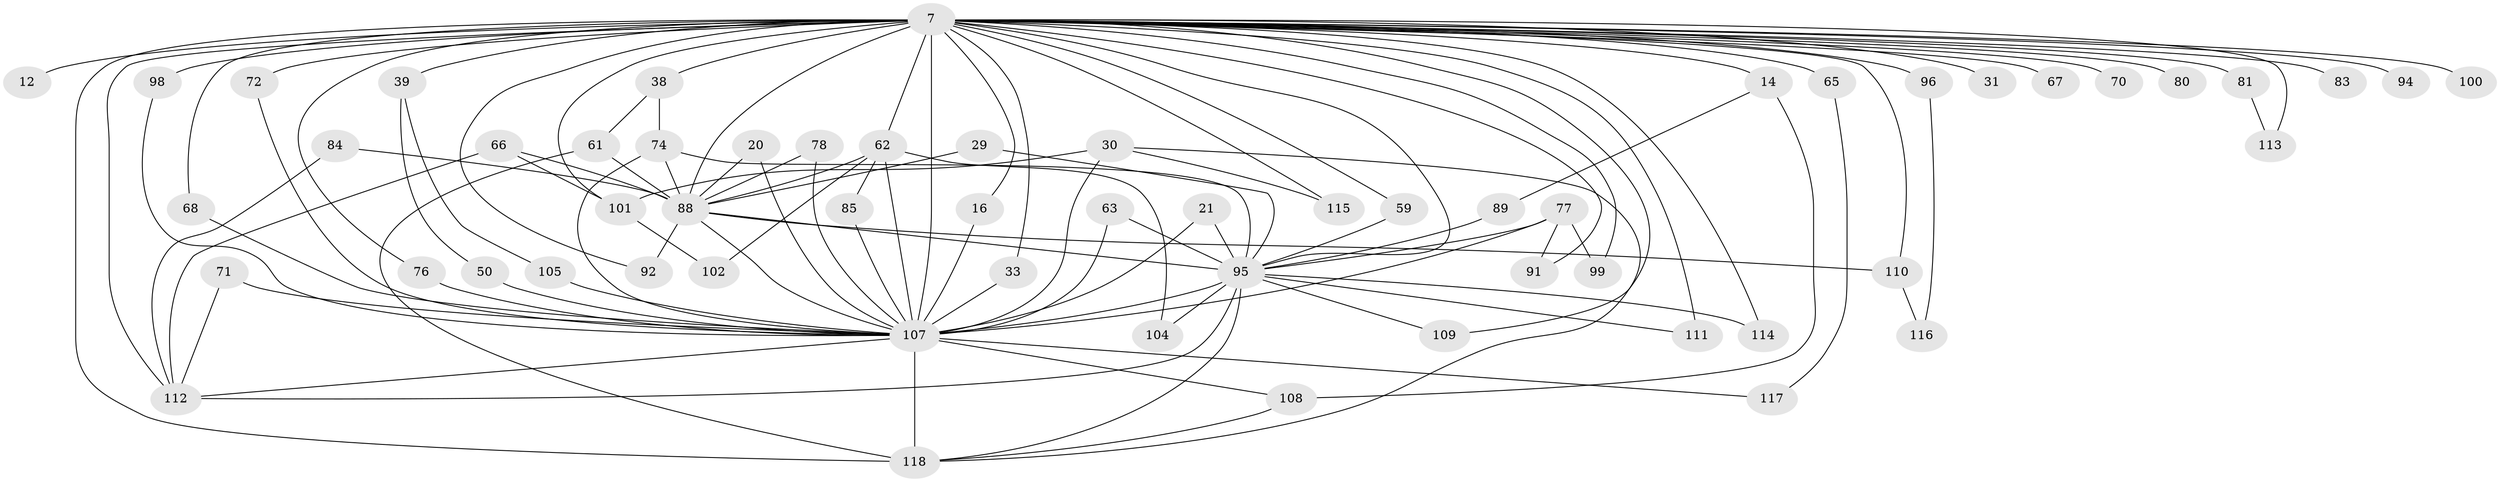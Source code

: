 // original degree distribution, {22: 0.01694915254237288, 18: 0.00847457627118644, 14: 0.01694915254237288, 37: 0.01694915254237288, 30: 0.00847457627118644, 16: 0.00847457627118644, 19: 0.00847457627118644, 3: 0.2457627118644068, 2: 0.4915254237288136, 4: 0.13559322033898305, 5: 0.03389830508474576, 6: 0.00847457627118644}
// Generated by graph-tools (version 1.1) at 2025/43/03/09/25 04:43:08]
// undirected, 59 vertices, 110 edges
graph export_dot {
graph [start="1"]
  node [color=gray90,style=filled];
  7 [super="+6"];
  12;
  14;
  16;
  20;
  21;
  29;
  30;
  31;
  33;
  38;
  39;
  50;
  59 [super="+15+25"];
  61;
  62 [super="+40+52"];
  63;
  65 [super="+34"];
  66 [super="+54"];
  67;
  68;
  70;
  71;
  72 [super="+47+35+55"];
  74 [super="+41"];
  76;
  77 [super="+53"];
  78;
  80;
  81 [super="+23"];
  83 [super="+24"];
  84;
  85;
  88 [super="+79+43+37"];
  89;
  91;
  92 [super="+75"];
  94;
  95 [super="+11+87+10"];
  96;
  98 [super="+13"];
  99;
  100;
  101 [super="+56+82"];
  102;
  104;
  105;
  107 [super="+86+106+103+57"];
  108 [super="+69"];
  109;
  110 [super="+17"];
  111 [super="+19"];
  112 [super="+46+44"];
  113;
  114;
  115;
  116;
  117;
  118 [super="+45+97+93"];
  7 -- 14 [weight=2];
  7 -- 39 [weight=2];
  7 -- 65 [weight=2];
  7 -- 68;
  7 -- 70 [weight=2];
  7 -- 80 [weight=2];
  7 -- 81 [weight=3];
  7 -- 96 [weight=2];
  7 -- 98 [weight=2];
  7 -- 110 [weight=2];
  7 -- 111 [weight=2];
  7 -- 113;
  7 -- 83 [weight=3];
  7 -- 59 [weight=2];
  7 -- 12 [weight=2];
  7 -- 16;
  7 -- 31 [weight=2];
  7 -- 33;
  7 -- 38 [weight=2];
  7 -- 67;
  7 -- 72 [weight=3];
  7 -- 76;
  7 -- 91;
  7 -- 94;
  7 -- 99;
  7 -- 100;
  7 -- 109;
  7 -- 114;
  7 -- 115;
  7 -- 62 [weight=4];
  7 -- 112 [weight=3];
  7 -- 101 [weight=3];
  7 -- 118 [weight=3];
  7 -- 88 [weight=12];
  7 -- 95 [weight=7];
  7 -- 107 [weight=11];
  7 -- 92;
  14 -- 89;
  14 -- 108;
  16 -- 107;
  20 -- 88;
  20 -- 107;
  21 -- 95 [weight=2];
  21 -- 107;
  29 -- 88;
  29 -- 95;
  30 -- 115;
  30 -- 118;
  30 -- 101;
  30 -- 107 [weight=2];
  33 -- 107;
  38 -- 61;
  38 -- 74;
  39 -- 50;
  39 -- 105;
  50 -- 107;
  59 -- 95 [weight=2];
  61 -- 118;
  61 -- 88;
  62 -- 102;
  62 -- 85;
  62 -- 104;
  62 -- 88;
  62 -- 107;
  63 -- 95;
  63 -- 107;
  65 -- 117;
  66 -- 112;
  66 -- 101;
  66 -- 88 [weight=2];
  68 -- 107;
  71 -- 112;
  71 -- 107;
  72 -- 107 [weight=2];
  74 -- 88;
  74 -- 107;
  74 -- 95;
  76 -- 107;
  77 -- 99;
  77 -- 91;
  77 -- 95 [weight=3];
  77 -- 107 [weight=2];
  78 -- 88;
  78 -- 107;
  81 -- 113;
  84 -- 112;
  84 -- 88;
  85 -- 107;
  88 -- 92;
  88 -- 95 [weight=7];
  88 -- 110;
  88 -- 107 [weight=11];
  89 -- 95;
  95 -- 104;
  95 -- 109;
  95 -- 111;
  95 -- 112 [weight=2];
  95 -- 114;
  95 -- 118 [weight=2];
  95 -- 107 [weight=4];
  96 -- 116;
  98 -- 107;
  101 -- 102;
  105 -- 107;
  107 -- 108;
  107 -- 112;
  107 -- 117;
  107 -- 118;
  108 -- 118;
  110 -- 116;
}
